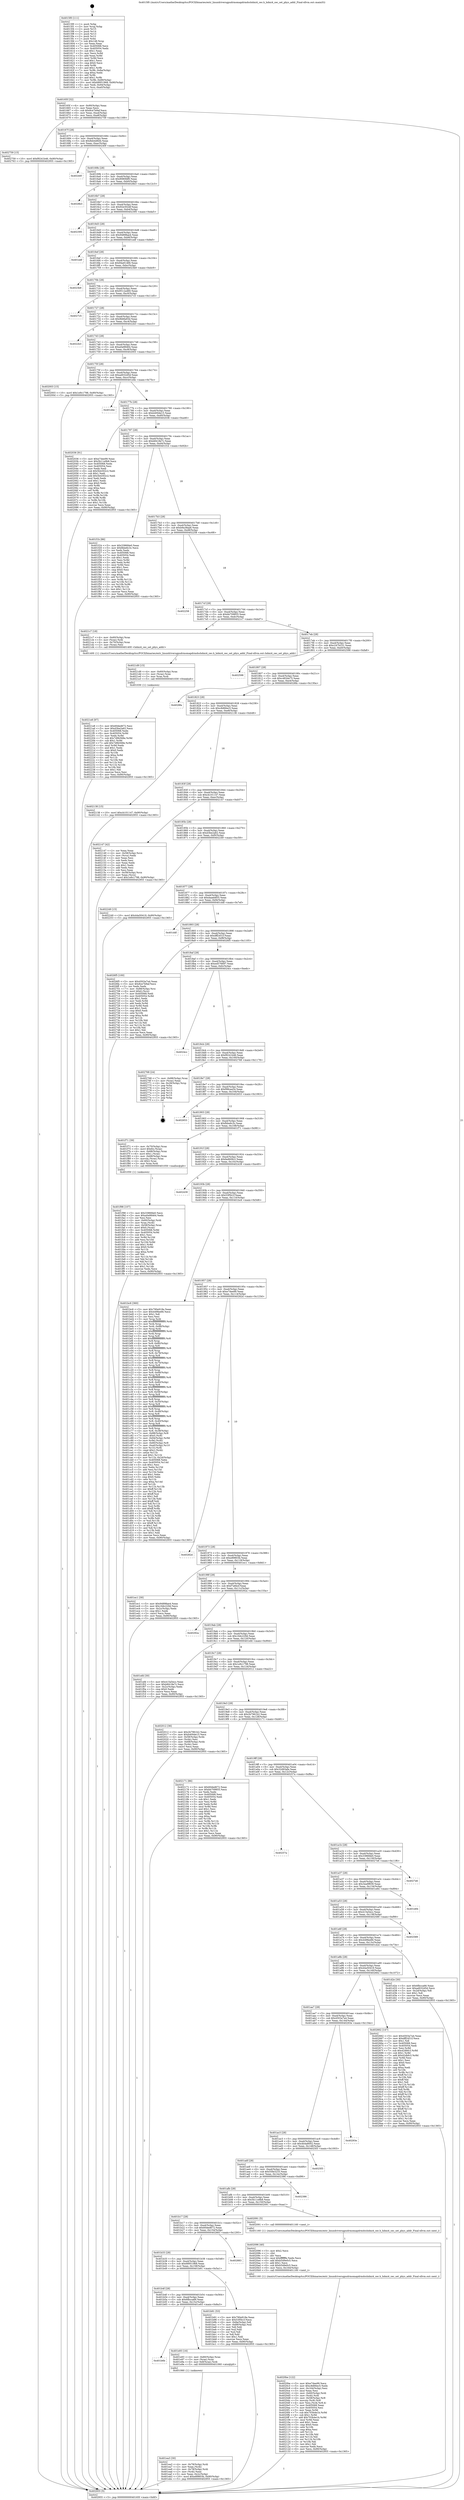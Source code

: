 digraph "0x4015f0" {
  label = "0x4015f0 (/mnt/c/Users/mathe/Desktop/tcc/POCII/binaries/extr_linuxdriversgpudrmomapdrmdsshdmi4_cec.h_hdmi4_cec_set_phys_addr_Final-ollvm.out::main(0))"
  labelloc = "t"
  node[shape=record]

  Entry [label="",width=0.3,height=0.3,shape=circle,fillcolor=black,style=filled]
  "0x40165f" [label="{
     0x40165f [32]\l
     | [instrs]\l
     &nbsp;&nbsp;0x40165f \<+6\>: mov -0x90(%rbp),%eax\l
     &nbsp;&nbsp;0x401665 \<+2\>: mov %eax,%ecx\l
     &nbsp;&nbsp;0x401667 \<+6\>: sub $0x8ce7b9af,%ecx\l
     &nbsp;&nbsp;0x40166d \<+6\>: mov %eax,-0xa4(%rbp)\l
     &nbsp;&nbsp;0x401673 \<+6\>: mov %ecx,-0xa8(%rbp)\l
     &nbsp;&nbsp;0x401679 \<+6\>: je 0000000000402759 \<main+0x1169\>\l
  }"]
  "0x402759" [label="{
     0x402759 [15]\l
     | [instrs]\l
     &nbsp;&nbsp;0x402759 \<+10\>: movl $0xf9241b46,-0x90(%rbp)\l
     &nbsp;&nbsp;0x402763 \<+5\>: jmp 0000000000402955 \<main+0x1365\>\l
  }"]
  "0x40167f" [label="{
     0x40167f [28]\l
     | [instrs]\l
     &nbsp;&nbsp;0x40167f \<+5\>: jmp 0000000000401684 \<main+0x94\>\l
     &nbsp;&nbsp;0x401684 \<+6\>: mov -0xa4(%rbp),%eax\l
     &nbsp;&nbsp;0x40168a \<+5\>: sub $0x8eb4d6d4,%eax\l
     &nbsp;&nbsp;0x40168f \<+6\>: mov %eax,-0xac(%rbp)\l
     &nbsp;&nbsp;0x401695 \<+6\>: je 000000000040240f \<main+0xe1f\>\l
  }"]
  Exit [label="",width=0.3,height=0.3,shape=circle,fillcolor=black,style=filled,peripheries=2]
  "0x40240f" [label="{
     0x40240f\l
  }", style=dashed]
  "0x40169b" [label="{
     0x40169b [28]\l
     | [instrs]\l
     &nbsp;&nbsp;0x40169b \<+5\>: jmp 00000000004016a0 \<main+0xb0\>\l
     &nbsp;&nbsp;0x4016a0 \<+6\>: mov -0xa4(%rbp),%eax\l
     &nbsp;&nbsp;0x4016a6 \<+5\>: sub $0x9080fdf0,%eax\l
     &nbsp;&nbsp;0x4016ab \<+6\>: mov %eax,-0xb0(%rbp)\l
     &nbsp;&nbsp;0x4016b1 \<+6\>: je 00000000004028b3 \<main+0x12c3\>\l
  }"]
  "0x4021e8" [label="{
     0x4021e8 [97]\l
     | [instrs]\l
     &nbsp;&nbsp;0x4021e8 \<+5\>: mov $0x60ded672,%esi\l
     &nbsp;&nbsp;0x4021ed \<+5\>: mov $0xd3be2a62,%ecx\l
     &nbsp;&nbsp;0x4021f2 \<+7\>: mov 0x405068,%edx\l
     &nbsp;&nbsp;0x4021f9 \<+8\>: mov 0x405054,%r8d\l
     &nbsp;&nbsp;0x402201 \<+3\>: mov %edx,%r9d\l
     &nbsp;&nbsp;0x402204 \<+7\>: sub $0x7d9b568e,%r9d\l
     &nbsp;&nbsp;0x40220b \<+4\>: sub $0x1,%r9d\l
     &nbsp;&nbsp;0x40220f \<+7\>: add $0x7d9b568e,%r9d\l
     &nbsp;&nbsp;0x402216 \<+4\>: imul %r9d,%edx\l
     &nbsp;&nbsp;0x40221a \<+3\>: and $0x1,%edx\l
     &nbsp;&nbsp;0x40221d \<+3\>: cmp $0x0,%edx\l
     &nbsp;&nbsp;0x402220 \<+4\>: sete %r10b\l
     &nbsp;&nbsp;0x402224 \<+4\>: cmp $0xa,%r8d\l
     &nbsp;&nbsp;0x402228 \<+4\>: setl %r11b\l
     &nbsp;&nbsp;0x40222c \<+3\>: mov %r10b,%bl\l
     &nbsp;&nbsp;0x40222f \<+3\>: and %r11b,%bl\l
     &nbsp;&nbsp;0x402232 \<+3\>: xor %r11b,%r10b\l
     &nbsp;&nbsp;0x402235 \<+3\>: or %r10b,%bl\l
     &nbsp;&nbsp;0x402238 \<+3\>: test $0x1,%bl\l
     &nbsp;&nbsp;0x40223b \<+3\>: cmovne %ecx,%esi\l
     &nbsp;&nbsp;0x40223e \<+6\>: mov %esi,-0x90(%rbp)\l
     &nbsp;&nbsp;0x402244 \<+5\>: jmp 0000000000402955 \<main+0x1365\>\l
  }"]
  "0x4028b3" [label="{
     0x4028b3\l
  }", style=dashed]
  "0x4016b7" [label="{
     0x4016b7 [28]\l
     | [instrs]\l
     &nbsp;&nbsp;0x4016b7 \<+5\>: jmp 00000000004016bc \<main+0xcc\>\l
     &nbsp;&nbsp;0x4016bc \<+6\>: mov -0xa4(%rbp),%eax\l
     &nbsp;&nbsp;0x4016c2 \<+5\>: sub $0x92e302df,%eax\l
     &nbsp;&nbsp;0x4016c7 \<+6\>: mov %eax,-0xb4(%rbp)\l
     &nbsp;&nbsp;0x4016cd \<+6\>: je 0000000000402395 \<main+0xda5\>\l
  }"]
  "0x4021d9" [label="{
     0x4021d9 [15]\l
     | [instrs]\l
     &nbsp;&nbsp;0x4021d9 \<+4\>: mov -0x60(%rbp),%rax\l
     &nbsp;&nbsp;0x4021dd \<+3\>: mov (%rax),%rax\l
     &nbsp;&nbsp;0x4021e0 \<+3\>: mov %rax,%rdi\l
     &nbsp;&nbsp;0x4021e3 \<+5\>: call 0000000000401030 \<free@plt\>\l
     | [calls]\l
     &nbsp;&nbsp;0x401030 \{1\} (unknown)\l
  }"]
  "0x402395" [label="{
     0x402395\l
  }", style=dashed]
  "0x4016d3" [label="{
     0x4016d3 [28]\l
     | [instrs]\l
     &nbsp;&nbsp;0x4016d3 \<+5\>: jmp 00000000004016d8 \<main+0xe8\>\l
     &nbsp;&nbsp;0x4016d8 \<+6\>: mov -0xa4(%rbp),%eax\l
     &nbsp;&nbsp;0x4016de \<+5\>: sub $0x94898ae4,%eax\l
     &nbsp;&nbsp;0x4016e3 \<+6\>: mov %eax,-0xb8(%rbp)\l
     &nbsp;&nbsp;0x4016e9 \<+6\>: je 0000000000401edf \<main+0x8ef\>\l
  }"]
  "0x4020be" [label="{
     0x4020be [122]\l
     | [instrs]\l
     &nbsp;&nbsp;0x4020be \<+5\>: mov $0xe7dee99,%ecx\l
     &nbsp;&nbsp;0x4020c3 \<+5\>: mov $0xc8d66ec5,%edx\l
     &nbsp;&nbsp;0x4020c8 \<+6\>: mov -0x164(%rbp),%esi\l
     &nbsp;&nbsp;0x4020ce \<+3\>: imul %eax,%esi\l
     &nbsp;&nbsp;0x4020d1 \<+4\>: mov -0x60(%rbp),%rdi\l
     &nbsp;&nbsp;0x4020d5 \<+3\>: mov (%rdi),%rdi\l
     &nbsp;&nbsp;0x4020d8 \<+4\>: mov -0x58(%rbp),%r8\l
     &nbsp;&nbsp;0x4020dc \<+3\>: movslq (%r8),%r8\l
     &nbsp;&nbsp;0x4020df \<+4\>: mov %esi,(%rdi,%r8,4)\l
     &nbsp;&nbsp;0x4020e3 \<+7\>: mov 0x405068,%eax\l
     &nbsp;&nbsp;0x4020ea \<+7\>: mov 0x405054,%esi\l
     &nbsp;&nbsp;0x4020f1 \<+3\>: mov %eax,%r9d\l
     &nbsp;&nbsp;0x4020f4 \<+7\>: sub $0x703b4e1b,%r9d\l
     &nbsp;&nbsp;0x4020fb \<+4\>: sub $0x1,%r9d\l
     &nbsp;&nbsp;0x4020ff \<+7\>: add $0x703b4e1b,%r9d\l
     &nbsp;&nbsp;0x402106 \<+4\>: imul %r9d,%eax\l
     &nbsp;&nbsp;0x40210a \<+3\>: and $0x1,%eax\l
     &nbsp;&nbsp;0x40210d \<+3\>: cmp $0x0,%eax\l
     &nbsp;&nbsp;0x402110 \<+4\>: sete %r10b\l
     &nbsp;&nbsp;0x402114 \<+3\>: cmp $0xa,%esi\l
     &nbsp;&nbsp;0x402117 \<+4\>: setl %r11b\l
     &nbsp;&nbsp;0x40211b \<+3\>: mov %r10b,%bl\l
     &nbsp;&nbsp;0x40211e \<+3\>: and %r11b,%bl\l
     &nbsp;&nbsp;0x402121 \<+3\>: xor %r11b,%r10b\l
     &nbsp;&nbsp;0x402124 \<+3\>: or %r10b,%bl\l
     &nbsp;&nbsp;0x402127 \<+3\>: test $0x1,%bl\l
     &nbsp;&nbsp;0x40212a \<+3\>: cmovne %edx,%ecx\l
     &nbsp;&nbsp;0x40212d \<+6\>: mov %ecx,-0x90(%rbp)\l
     &nbsp;&nbsp;0x402133 \<+5\>: jmp 0000000000402955 \<main+0x1365\>\l
  }"]
  "0x401edf" [label="{
     0x401edf\l
  }", style=dashed]
  "0x4016ef" [label="{
     0x4016ef [28]\l
     | [instrs]\l
     &nbsp;&nbsp;0x4016ef \<+5\>: jmp 00000000004016f4 \<main+0x104\>\l
     &nbsp;&nbsp;0x4016f4 \<+6\>: mov -0xa4(%rbp),%eax\l
     &nbsp;&nbsp;0x4016fa \<+5\>: sub $0x94a91466,%eax\l
     &nbsp;&nbsp;0x4016ff \<+6\>: mov %eax,-0xbc(%rbp)\l
     &nbsp;&nbsp;0x401705 \<+6\>: je 00000000004023b9 \<main+0xdc9\>\l
  }"]
  "0x402096" [label="{
     0x402096 [40]\l
     | [instrs]\l
     &nbsp;&nbsp;0x402096 \<+5\>: mov $0x2,%ecx\l
     &nbsp;&nbsp;0x40209b \<+1\>: cltd\l
     &nbsp;&nbsp;0x40209c \<+2\>: idiv %ecx\l
     &nbsp;&nbsp;0x40209e \<+6\>: imul $0xfffffffe,%edx,%ecx\l
     &nbsp;&nbsp;0x4020a4 \<+6\>: add $0xb549e0c5,%ecx\l
     &nbsp;&nbsp;0x4020aa \<+3\>: add $0x1,%ecx\l
     &nbsp;&nbsp;0x4020ad \<+6\>: sub $0xb549e0c5,%ecx\l
     &nbsp;&nbsp;0x4020b3 \<+6\>: mov %ecx,-0x164(%rbp)\l
     &nbsp;&nbsp;0x4020b9 \<+5\>: call 0000000000401160 \<next_i\>\l
     | [calls]\l
     &nbsp;&nbsp;0x401160 \{1\} (/mnt/c/Users/mathe/Desktop/tcc/POCII/binaries/extr_linuxdriversgpudrmomapdrmdsshdmi4_cec.h_hdmi4_cec_set_phys_addr_Final-ollvm.out::next_i)\l
  }"]
  "0x4023b9" [label="{
     0x4023b9\l
  }", style=dashed]
  "0x40170b" [label="{
     0x40170b [28]\l
     | [instrs]\l
     &nbsp;&nbsp;0x40170b \<+5\>: jmp 0000000000401710 \<main+0x120\>\l
     &nbsp;&nbsp;0x401710 \<+6\>: mov -0xa4(%rbp),%eax\l
     &nbsp;&nbsp;0x401716 \<+5\>: sub $0x9512a460,%eax\l
     &nbsp;&nbsp;0x40171b \<+6\>: mov %eax,-0xc0(%rbp)\l
     &nbsp;&nbsp;0x401721 \<+6\>: je 00000000004027c5 \<main+0x11d5\>\l
  }"]
  "0x401f98" [label="{
     0x401f98 [107]\l
     | [instrs]\l
     &nbsp;&nbsp;0x401f98 \<+5\>: mov $0x3386fde0,%ecx\l
     &nbsp;&nbsp;0x401f9d \<+5\>: mov $0xa0a98464,%edx\l
     &nbsp;&nbsp;0x401fa2 \<+2\>: xor %esi,%esi\l
     &nbsp;&nbsp;0x401fa4 \<+4\>: mov -0x60(%rbp),%rdi\l
     &nbsp;&nbsp;0x401fa8 \<+3\>: mov %rax,(%rdi)\l
     &nbsp;&nbsp;0x401fab \<+4\>: mov -0x58(%rbp),%rax\l
     &nbsp;&nbsp;0x401faf \<+6\>: movl $0x0,(%rax)\l
     &nbsp;&nbsp;0x401fb5 \<+8\>: mov 0x405068,%r8d\l
     &nbsp;&nbsp;0x401fbd \<+8\>: mov 0x405054,%r9d\l
     &nbsp;&nbsp;0x401fc5 \<+3\>: sub $0x1,%esi\l
     &nbsp;&nbsp;0x401fc8 \<+3\>: mov %r8d,%r10d\l
     &nbsp;&nbsp;0x401fcb \<+3\>: add %esi,%r10d\l
     &nbsp;&nbsp;0x401fce \<+4\>: imul %r10d,%r8d\l
     &nbsp;&nbsp;0x401fd2 \<+4\>: and $0x1,%r8d\l
     &nbsp;&nbsp;0x401fd6 \<+4\>: cmp $0x0,%r8d\l
     &nbsp;&nbsp;0x401fda \<+4\>: sete %r11b\l
     &nbsp;&nbsp;0x401fde \<+4\>: cmp $0xa,%r9d\l
     &nbsp;&nbsp;0x401fe2 \<+3\>: setl %bl\l
     &nbsp;&nbsp;0x401fe5 \<+3\>: mov %r11b,%r14b\l
     &nbsp;&nbsp;0x401fe8 \<+3\>: and %bl,%r14b\l
     &nbsp;&nbsp;0x401feb \<+3\>: xor %bl,%r11b\l
     &nbsp;&nbsp;0x401fee \<+3\>: or %r11b,%r14b\l
     &nbsp;&nbsp;0x401ff1 \<+4\>: test $0x1,%r14b\l
     &nbsp;&nbsp;0x401ff5 \<+3\>: cmovne %edx,%ecx\l
     &nbsp;&nbsp;0x401ff8 \<+6\>: mov %ecx,-0x90(%rbp)\l
     &nbsp;&nbsp;0x401ffe \<+5\>: jmp 0000000000402955 \<main+0x1365\>\l
  }"]
  "0x4027c5" [label="{
     0x4027c5\l
  }", style=dashed]
  "0x401727" [label="{
     0x401727 [28]\l
     | [instrs]\l
     &nbsp;&nbsp;0x401727 \<+5\>: jmp 000000000040172c \<main+0x13c\>\l
     &nbsp;&nbsp;0x40172c \<+6\>: mov -0xa4(%rbp),%eax\l
     &nbsp;&nbsp;0x401732 \<+5\>: sub $0x9b6fa93d,%eax\l
     &nbsp;&nbsp;0x401737 \<+6\>: mov %eax,-0xc4(%rbp)\l
     &nbsp;&nbsp;0x40173d \<+6\>: je 00000000004022b3 \<main+0xcc3\>\l
  }"]
  "0x401ea3" [label="{
     0x401ea3 [30]\l
     | [instrs]\l
     &nbsp;&nbsp;0x401ea3 \<+4\>: mov -0x78(%rbp),%rdi\l
     &nbsp;&nbsp;0x401ea7 \<+2\>: mov %eax,(%rdi)\l
     &nbsp;&nbsp;0x401ea9 \<+4\>: mov -0x78(%rbp),%rdi\l
     &nbsp;&nbsp;0x401ead \<+2\>: mov (%rdi),%eax\l
     &nbsp;&nbsp;0x401eaf \<+3\>: mov %eax,-0x2c(%rbp)\l
     &nbsp;&nbsp;0x401eb2 \<+10\>: movl $0xe89803b,-0x90(%rbp)\l
     &nbsp;&nbsp;0x401ebc \<+5\>: jmp 0000000000402955 \<main+0x1365\>\l
  }"]
  "0x4022b3" [label="{
     0x4022b3\l
  }", style=dashed]
  "0x401743" [label="{
     0x401743 [28]\l
     | [instrs]\l
     &nbsp;&nbsp;0x401743 \<+5\>: jmp 0000000000401748 \<main+0x158\>\l
     &nbsp;&nbsp;0x401748 \<+6\>: mov -0xa4(%rbp),%eax\l
     &nbsp;&nbsp;0x40174e \<+5\>: sub $0xa0a98464,%eax\l
     &nbsp;&nbsp;0x401753 \<+6\>: mov %eax,-0xc8(%rbp)\l
     &nbsp;&nbsp;0x401759 \<+6\>: je 0000000000402003 \<main+0xa13\>\l
  }"]
  "0x401b6b" [label="{
     0x401b6b\l
  }", style=dashed]
  "0x402003" [label="{
     0x402003 [15]\l
     | [instrs]\l
     &nbsp;&nbsp;0x402003 \<+10\>: movl $0x1e9c1798,-0x90(%rbp)\l
     &nbsp;&nbsp;0x40200d \<+5\>: jmp 0000000000402955 \<main+0x1365\>\l
  }"]
  "0x40175f" [label="{
     0x40175f [28]\l
     | [instrs]\l
     &nbsp;&nbsp;0x40175f \<+5\>: jmp 0000000000401764 \<main+0x174\>\l
     &nbsp;&nbsp;0x401764 \<+6\>: mov -0xa4(%rbp),%eax\l
     &nbsp;&nbsp;0x40176a \<+5\>: sub $0xad032d5d,%eax\l
     &nbsp;&nbsp;0x40176f \<+6\>: mov %eax,-0xcc(%rbp)\l
     &nbsp;&nbsp;0x401775 \<+6\>: je 0000000000401d4c \<main+0x75c\>\l
  }"]
  "0x401e93" [label="{
     0x401e93 [16]\l
     | [instrs]\l
     &nbsp;&nbsp;0x401e93 \<+4\>: mov -0x80(%rbp),%rax\l
     &nbsp;&nbsp;0x401e97 \<+3\>: mov (%rax),%rax\l
     &nbsp;&nbsp;0x401e9a \<+4\>: mov 0x8(%rax),%rdi\l
     &nbsp;&nbsp;0x401e9e \<+5\>: call 0000000000401060 \<atoi@plt\>\l
     | [calls]\l
     &nbsp;&nbsp;0x401060 \{1\} (unknown)\l
  }"]
  "0x401d4c" [label="{
     0x401d4c\l
  }", style=dashed]
  "0x40177b" [label="{
     0x40177b [28]\l
     | [instrs]\l
     &nbsp;&nbsp;0x40177b \<+5\>: jmp 0000000000401780 \<main+0x190\>\l
     &nbsp;&nbsp;0x401780 \<+6\>: mov -0xa4(%rbp),%eax\l
     &nbsp;&nbsp;0x401786 \<+5\>: sub $0xb400de15,%eax\l
     &nbsp;&nbsp;0x40178b \<+6\>: mov %eax,-0xd0(%rbp)\l
     &nbsp;&nbsp;0x401791 \<+6\>: je 0000000000402036 \<main+0xa46\>\l
  }"]
  "0x4015f0" [label="{
     0x4015f0 [111]\l
     | [instrs]\l
     &nbsp;&nbsp;0x4015f0 \<+1\>: push %rbp\l
     &nbsp;&nbsp;0x4015f1 \<+3\>: mov %rsp,%rbp\l
     &nbsp;&nbsp;0x4015f4 \<+2\>: push %r15\l
     &nbsp;&nbsp;0x4015f6 \<+2\>: push %r14\l
     &nbsp;&nbsp;0x4015f8 \<+2\>: push %r13\l
     &nbsp;&nbsp;0x4015fa \<+2\>: push %r12\l
     &nbsp;&nbsp;0x4015fc \<+1\>: push %rbx\l
     &nbsp;&nbsp;0x4015fd \<+7\>: sub $0x148,%rsp\l
     &nbsp;&nbsp;0x401604 \<+2\>: xor %eax,%eax\l
     &nbsp;&nbsp;0x401606 \<+7\>: mov 0x405068,%ecx\l
     &nbsp;&nbsp;0x40160d \<+7\>: mov 0x405054,%edx\l
     &nbsp;&nbsp;0x401614 \<+3\>: sub $0x1,%eax\l
     &nbsp;&nbsp;0x401617 \<+3\>: mov %ecx,%r8d\l
     &nbsp;&nbsp;0x40161a \<+3\>: add %eax,%r8d\l
     &nbsp;&nbsp;0x40161d \<+4\>: imul %r8d,%ecx\l
     &nbsp;&nbsp;0x401621 \<+3\>: and $0x1,%ecx\l
     &nbsp;&nbsp;0x401624 \<+3\>: cmp $0x0,%ecx\l
     &nbsp;&nbsp;0x401627 \<+4\>: sete %r9b\l
     &nbsp;&nbsp;0x40162b \<+4\>: and $0x1,%r9b\l
     &nbsp;&nbsp;0x40162f \<+7\>: mov %r9b,-0x8a(%rbp)\l
     &nbsp;&nbsp;0x401636 \<+3\>: cmp $0xa,%edx\l
     &nbsp;&nbsp;0x401639 \<+4\>: setl %r9b\l
     &nbsp;&nbsp;0x40163d \<+4\>: and $0x1,%r9b\l
     &nbsp;&nbsp;0x401641 \<+7\>: mov %r9b,-0x89(%rbp)\l
     &nbsp;&nbsp;0x401648 \<+10\>: movl $0x68951968,-0x90(%rbp)\l
     &nbsp;&nbsp;0x401652 \<+6\>: mov %edi,-0x94(%rbp)\l
     &nbsp;&nbsp;0x401658 \<+7\>: mov %rsi,-0xa0(%rbp)\l
  }"]
  "0x402036" [label="{
     0x402036 [91]\l
     | [instrs]\l
     &nbsp;&nbsp;0x402036 \<+5\>: mov $0xe7dee99,%eax\l
     &nbsp;&nbsp;0x40203b \<+5\>: mov $0x5b11e9b8,%ecx\l
     &nbsp;&nbsp;0x402040 \<+7\>: mov 0x405068,%edx\l
     &nbsp;&nbsp;0x402047 \<+7\>: mov 0x405054,%esi\l
     &nbsp;&nbsp;0x40204e \<+2\>: mov %edx,%edi\l
     &nbsp;&nbsp;0x402050 \<+6\>: sub $0x5b4302c2,%edi\l
     &nbsp;&nbsp;0x402056 \<+3\>: sub $0x1,%edi\l
     &nbsp;&nbsp;0x402059 \<+6\>: add $0x5b4302c2,%edi\l
     &nbsp;&nbsp;0x40205f \<+3\>: imul %edi,%edx\l
     &nbsp;&nbsp;0x402062 \<+3\>: and $0x1,%edx\l
     &nbsp;&nbsp;0x402065 \<+3\>: cmp $0x0,%edx\l
     &nbsp;&nbsp;0x402068 \<+4\>: sete %r8b\l
     &nbsp;&nbsp;0x40206c \<+3\>: cmp $0xa,%esi\l
     &nbsp;&nbsp;0x40206f \<+4\>: setl %r9b\l
     &nbsp;&nbsp;0x402073 \<+3\>: mov %r8b,%r10b\l
     &nbsp;&nbsp;0x402076 \<+3\>: and %r9b,%r10b\l
     &nbsp;&nbsp;0x402079 \<+3\>: xor %r9b,%r8b\l
     &nbsp;&nbsp;0x40207c \<+3\>: or %r8b,%r10b\l
     &nbsp;&nbsp;0x40207f \<+4\>: test $0x1,%r10b\l
     &nbsp;&nbsp;0x402083 \<+3\>: cmovne %ecx,%eax\l
     &nbsp;&nbsp;0x402086 \<+6\>: mov %eax,-0x90(%rbp)\l
     &nbsp;&nbsp;0x40208c \<+5\>: jmp 0000000000402955 \<main+0x1365\>\l
  }"]
  "0x401797" [label="{
     0x401797 [28]\l
     | [instrs]\l
     &nbsp;&nbsp;0x401797 \<+5\>: jmp 000000000040179c \<main+0x1ac\>\l
     &nbsp;&nbsp;0x40179c \<+6\>: mov -0xa4(%rbp),%eax\l
     &nbsp;&nbsp;0x4017a2 \<+5\>: sub $0xb8418e7c,%eax\l
     &nbsp;&nbsp;0x4017a7 \<+6\>: mov %eax,-0xd4(%rbp)\l
     &nbsp;&nbsp;0x4017ad \<+6\>: je 0000000000401f1b \<main+0x92b\>\l
  }"]
  "0x402955" [label="{
     0x402955 [5]\l
     | [instrs]\l
     &nbsp;&nbsp;0x402955 \<+5\>: jmp 000000000040165f \<main+0x6f\>\l
  }"]
  "0x401f1b" [label="{
     0x401f1b [86]\l
     | [instrs]\l
     &nbsp;&nbsp;0x401f1b \<+5\>: mov $0x3386fde0,%eax\l
     &nbsp;&nbsp;0x401f20 \<+5\>: mov $0xfbbe6c3c,%ecx\l
     &nbsp;&nbsp;0x401f25 \<+2\>: xor %edx,%edx\l
     &nbsp;&nbsp;0x401f27 \<+7\>: mov 0x405068,%esi\l
     &nbsp;&nbsp;0x401f2e \<+7\>: mov 0x405054,%edi\l
     &nbsp;&nbsp;0x401f35 \<+3\>: sub $0x1,%edx\l
     &nbsp;&nbsp;0x401f38 \<+3\>: mov %esi,%r8d\l
     &nbsp;&nbsp;0x401f3b \<+3\>: add %edx,%r8d\l
     &nbsp;&nbsp;0x401f3e \<+4\>: imul %r8d,%esi\l
     &nbsp;&nbsp;0x401f42 \<+3\>: and $0x1,%esi\l
     &nbsp;&nbsp;0x401f45 \<+3\>: cmp $0x0,%esi\l
     &nbsp;&nbsp;0x401f48 \<+4\>: sete %r9b\l
     &nbsp;&nbsp;0x401f4c \<+3\>: cmp $0xa,%edi\l
     &nbsp;&nbsp;0x401f4f \<+4\>: setl %r10b\l
     &nbsp;&nbsp;0x401f53 \<+3\>: mov %r9b,%r11b\l
     &nbsp;&nbsp;0x401f56 \<+3\>: and %r10b,%r11b\l
     &nbsp;&nbsp;0x401f59 \<+3\>: xor %r10b,%r9b\l
     &nbsp;&nbsp;0x401f5c \<+3\>: or %r9b,%r11b\l
     &nbsp;&nbsp;0x401f5f \<+4\>: test $0x1,%r11b\l
     &nbsp;&nbsp;0x401f63 \<+3\>: cmovne %ecx,%eax\l
     &nbsp;&nbsp;0x401f66 \<+6\>: mov %eax,-0x90(%rbp)\l
     &nbsp;&nbsp;0x401f6c \<+5\>: jmp 0000000000402955 \<main+0x1365\>\l
  }"]
  "0x4017b3" [label="{
     0x4017b3 [28]\l
     | [instrs]\l
     &nbsp;&nbsp;0x4017b3 \<+5\>: jmp 00000000004017b8 \<main+0x1c8\>\l
     &nbsp;&nbsp;0x4017b8 \<+6\>: mov -0xa4(%rbp),%eax\l
     &nbsp;&nbsp;0x4017be \<+5\>: sub $0xb9a38aa6,%eax\l
     &nbsp;&nbsp;0x4017c3 \<+6\>: mov %eax,-0xd8(%rbp)\l
     &nbsp;&nbsp;0x4017c9 \<+6\>: je 0000000000402258 \<main+0xc68\>\l
  }"]
  "0x401b4f" [label="{
     0x401b4f [28]\l
     | [instrs]\l
     &nbsp;&nbsp;0x401b4f \<+5\>: jmp 0000000000401b54 \<main+0x564\>\l
     &nbsp;&nbsp;0x401b54 \<+6\>: mov -0xa4(%rbp),%eax\l
     &nbsp;&nbsp;0x401b5a \<+5\>: sub $0x6fbcca66,%eax\l
     &nbsp;&nbsp;0x401b5f \<+6\>: mov %eax,-0x15c(%rbp)\l
     &nbsp;&nbsp;0x401b65 \<+6\>: je 0000000000401e93 \<main+0x8a3\>\l
  }"]
  "0x402258" [label="{
     0x402258\l
  }", style=dashed]
  "0x4017cf" [label="{
     0x4017cf [28]\l
     | [instrs]\l
     &nbsp;&nbsp;0x4017cf \<+5\>: jmp 00000000004017d4 \<main+0x1e4\>\l
     &nbsp;&nbsp;0x4017d4 \<+6\>: mov -0xa4(%rbp),%eax\l
     &nbsp;&nbsp;0x4017da \<+5\>: sub $0xbb709855,%eax\l
     &nbsp;&nbsp;0x4017df \<+6\>: mov %eax,-0xdc(%rbp)\l
     &nbsp;&nbsp;0x4017e5 \<+6\>: je 00000000004021c7 \<main+0xbd7\>\l
  }"]
  "0x401b91" [label="{
     0x401b91 [53]\l
     | [instrs]\l
     &nbsp;&nbsp;0x401b91 \<+5\>: mov $0x790e918e,%eax\l
     &nbsp;&nbsp;0x401b96 \<+5\>: mov $0x53f5b1f,%ecx\l
     &nbsp;&nbsp;0x401b9b \<+6\>: mov -0x8a(%rbp),%dl\l
     &nbsp;&nbsp;0x401ba1 \<+7\>: mov -0x89(%rbp),%sil\l
     &nbsp;&nbsp;0x401ba8 \<+3\>: mov %dl,%dil\l
     &nbsp;&nbsp;0x401bab \<+3\>: and %sil,%dil\l
     &nbsp;&nbsp;0x401bae \<+3\>: xor %sil,%dl\l
     &nbsp;&nbsp;0x401bb1 \<+3\>: or %dl,%dil\l
     &nbsp;&nbsp;0x401bb4 \<+4\>: test $0x1,%dil\l
     &nbsp;&nbsp;0x401bb8 \<+3\>: cmovne %ecx,%eax\l
     &nbsp;&nbsp;0x401bbb \<+6\>: mov %eax,-0x90(%rbp)\l
     &nbsp;&nbsp;0x401bc1 \<+5\>: jmp 0000000000402955 \<main+0x1365\>\l
  }"]
  "0x4021c7" [label="{
     0x4021c7 [18]\l
     | [instrs]\l
     &nbsp;&nbsp;0x4021c7 \<+4\>: mov -0x60(%rbp),%rax\l
     &nbsp;&nbsp;0x4021cb \<+3\>: mov (%rax),%rdi\l
     &nbsp;&nbsp;0x4021ce \<+4\>: mov -0x70(%rbp),%rax\l
     &nbsp;&nbsp;0x4021d2 \<+2\>: mov (%rax),%esi\l
     &nbsp;&nbsp;0x4021d4 \<+5\>: call 0000000000401400 \<hdmi4_cec_set_phys_addr\>\l
     | [calls]\l
     &nbsp;&nbsp;0x401400 \{1\} (/mnt/c/Users/mathe/Desktop/tcc/POCII/binaries/extr_linuxdriversgpudrmomapdrmdsshdmi4_cec.h_hdmi4_cec_set_phys_addr_Final-ollvm.out::hdmi4_cec_set_phys_addr)\l
  }"]
  "0x4017eb" [label="{
     0x4017eb [28]\l
     | [instrs]\l
     &nbsp;&nbsp;0x4017eb \<+5\>: jmp 00000000004017f0 \<main+0x200\>\l
     &nbsp;&nbsp;0x4017f0 \<+6\>: mov -0xa4(%rbp),%eax\l
     &nbsp;&nbsp;0x4017f6 \<+5\>: sub $0xc247b231,%eax\l
     &nbsp;&nbsp;0x4017fb \<+6\>: mov %eax,-0xe0(%rbp)\l
     &nbsp;&nbsp;0x401801 \<+6\>: je 0000000000402598 \<main+0xfa8\>\l
  }"]
  "0x401b33" [label="{
     0x401b33 [28]\l
     | [instrs]\l
     &nbsp;&nbsp;0x401b33 \<+5\>: jmp 0000000000401b38 \<main+0x548\>\l
     &nbsp;&nbsp;0x401b38 \<+6\>: mov -0xa4(%rbp),%eax\l
     &nbsp;&nbsp;0x401b3e \<+5\>: sub $0x68951968,%eax\l
     &nbsp;&nbsp;0x401b43 \<+6\>: mov %eax,-0x158(%rbp)\l
     &nbsp;&nbsp;0x401b49 \<+6\>: je 0000000000401b91 \<main+0x5a1\>\l
  }"]
  "0x402598" [label="{
     0x402598\l
  }", style=dashed]
  "0x401807" [label="{
     0x401807 [28]\l
     | [instrs]\l
     &nbsp;&nbsp;0x401807 \<+5\>: jmp 000000000040180c \<main+0x21c\>\l
     &nbsp;&nbsp;0x40180c \<+6\>: mov -0xa4(%rbp),%eax\l
     &nbsp;&nbsp;0x401812 \<+5\>: sub $0xc483da75,%eax\l
     &nbsp;&nbsp;0x401817 \<+6\>: mov %eax,-0xe4(%rbp)\l
     &nbsp;&nbsp;0x40181d \<+6\>: je 00000000004028fa \<main+0x130a\>\l
  }"]
  "0x402883" [label="{
     0x402883\l
  }", style=dashed]
  "0x4028fa" [label="{
     0x4028fa\l
  }", style=dashed]
  "0x401823" [label="{
     0x401823 [28]\l
     | [instrs]\l
     &nbsp;&nbsp;0x401823 \<+5\>: jmp 0000000000401828 \<main+0x238\>\l
     &nbsp;&nbsp;0x401828 \<+6\>: mov -0xa4(%rbp),%eax\l
     &nbsp;&nbsp;0x40182e \<+5\>: sub $0xc8d66ec5,%eax\l
     &nbsp;&nbsp;0x401833 \<+6\>: mov %eax,-0xe8(%rbp)\l
     &nbsp;&nbsp;0x401839 \<+6\>: je 0000000000402138 \<main+0xb48\>\l
  }"]
  "0x401b17" [label="{
     0x401b17 [28]\l
     | [instrs]\l
     &nbsp;&nbsp;0x401b17 \<+5\>: jmp 0000000000401b1c \<main+0x52c\>\l
     &nbsp;&nbsp;0x401b1c \<+6\>: mov -0xa4(%rbp),%eax\l
     &nbsp;&nbsp;0x401b22 \<+5\>: sub $0x60ded672,%eax\l
     &nbsp;&nbsp;0x401b27 \<+6\>: mov %eax,-0x154(%rbp)\l
     &nbsp;&nbsp;0x401b2d \<+6\>: je 0000000000402883 \<main+0x1293\>\l
  }"]
  "0x402138" [label="{
     0x402138 [15]\l
     | [instrs]\l
     &nbsp;&nbsp;0x402138 \<+10\>: movl $0xcb101147,-0x90(%rbp)\l
     &nbsp;&nbsp;0x402142 \<+5\>: jmp 0000000000402955 \<main+0x1365\>\l
  }"]
  "0x40183f" [label="{
     0x40183f [28]\l
     | [instrs]\l
     &nbsp;&nbsp;0x40183f \<+5\>: jmp 0000000000401844 \<main+0x254\>\l
     &nbsp;&nbsp;0x401844 \<+6\>: mov -0xa4(%rbp),%eax\l
     &nbsp;&nbsp;0x40184a \<+5\>: sub $0xcb101147,%eax\l
     &nbsp;&nbsp;0x40184f \<+6\>: mov %eax,-0xec(%rbp)\l
     &nbsp;&nbsp;0x401855 \<+6\>: je 0000000000402147 \<main+0xb57\>\l
  }"]
  "0x402091" [label="{
     0x402091 [5]\l
     | [instrs]\l
     &nbsp;&nbsp;0x402091 \<+5\>: call 0000000000401160 \<next_i\>\l
     | [calls]\l
     &nbsp;&nbsp;0x401160 \{1\} (/mnt/c/Users/mathe/Desktop/tcc/POCII/binaries/extr_linuxdriversgpudrmomapdrmdsshdmi4_cec.h_hdmi4_cec_set_phys_addr_Final-ollvm.out::next_i)\l
  }"]
  "0x402147" [label="{
     0x402147 [42]\l
     | [instrs]\l
     &nbsp;&nbsp;0x402147 \<+2\>: xor %eax,%eax\l
     &nbsp;&nbsp;0x402149 \<+4\>: mov -0x58(%rbp),%rcx\l
     &nbsp;&nbsp;0x40214d \<+2\>: mov (%rcx),%edx\l
     &nbsp;&nbsp;0x40214f \<+2\>: mov %eax,%esi\l
     &nbsp;&nbsp;0x402151 \<+2\>: sub %edx,%esi\l
     &nbsp;&nbsp;0x402153 \<+2\>: mov %eax,%edx\l
     &nbsp;&nbsp;0x402155 \<+3\>: sub $0x1,%edx\l
     &nbsp;&nbsp;0x402158 \<+2\>: add %edx,%esi\l
     &nbsp;&nbsp;0x40215a \<+2\>: sub %esi,%eax\l
     &nbsp;&nbsp;0x40215c \<+4\>: mov -0x58(%rbp),%rcx\l
     &nbsp;&nbsp;0x402160 \<+2\>: mov %eax,(%rcx)\l
     &nbsp;&nbsp;0x402162 \<+10\>: movl $0x1e9c1798,-0x90(%rbp)\l
     &nbsp;&nbsp;0x40216c \<+5\>: jmp 0000000000402955 \<main+0x1365\>\l
  }"]
  "0x40185b" [label="{
     0x40185b [28]\l
     | [instrs]\l
     &nbsp;&nbsp;0x40185b \<+5\>: jmp 0000000000401860 \<main+0x270\>\l
     &nbsp;&nbsp;0x401860 \<+6\>: mov -0xa4(%rbp),%eax\l
     &nbsp;&nbsp;0x401866 \<+5\>: sub $0xd3be2a62,%eax\l
     &nbsp;&nbsp;0x40186b \<+6\>: mov %eax,-0xf0(%rbp)\l
     &nbsp;&nbsp;0x401871 \<+6\>: je 0000000000402249 \<main+0xc59\>\l
  }"]
  "0x401afb" [label="{
     0x401afb [28]\l
     | [instrs]\l
     &nbsp;&nbsp;0x401afb \<+5\>: jmp 0000000000401b00 \<main+0x510\>\l
     &nbsp;&nbsp;0x401b00 \<+6\>: mov -0xa4(%rbp),%eax\l
     &nbsp;&nbsp;0x401b06 \<+5\>: sub $0x5b11e9b8,%eax\l
     &nbsp;&nbsp;0x401b0b \<+6\>: mov %eax,-0x150(%rbp)\l
     &nbsp;&nbsp;0x401b11 \<+6\>: je 0000000000402091 \<main+0xaa1\>\l
  }"]
  "0x402249" [label="{
     0x402249 [15]\l
     | [instrs]\l
     &nbsp;&nbsp;0x402249 \<+10\>: movl $0x44a50419,-0x90(%rbp)\l
     &nbsp;&nbsp;0x402253 \<+5\>: jmp 0000000000402955 \<main+0x1365\>\l
  }"]
  "0x401877" [label="{
     0x401877 [28]\l
     | [instrs]\l
     &nbsp;&nbsp;0x401877 \<+5\>: jmp 000000000040187c \<main+0x28c\>\l
     &nbsp;&nbsp;0x40187c \<+6\>: mov -0xa4(%rbp),%eax\l
     &nbsp;&nbsp;0x401882 \<+5\>: sub $0xdaaeb855,%eax\l
     &nbsp;&nbsp;0x401887 \<+6\>: mov %eax,-0xf4(%rbp)\l
     &nbsp;&nbsp;0x40188d \<+6\>: je 0000000000401ddf \<main+0x7ef\>\l
  }"]
  "0x402386" [label="{
     0x402386\l
  }", style=dashed]
  "0x401ddf" [label="{
     0x401ddf\l
  }", style=dashed]
  "0x401893" [label="{
     0x401893 [28]\l
     | [instrs]\l
     &nbsp;&nbsp;0x401893 \<+5\>: jmp 0000000000401898 \<main+0x2a8\>\l
     &nbsp;&nbsp;0x401898 \<+6\>: mov -0xa4(%rbp),%eax\l
     &nbsp;&nbsp;0x40189e \<+5\>: sub $0xdff2451f,%eax\l
     &nbsp;&nbsp;0x4018a3 \<+6\>: mov %eax,-0xf8(%rbp)\l
     &nbsp;&nbsp;0x4018a9 \<+6\>: je 00000000004026f5 \<main+0x1105\>\l
  }"]
  "0x401adf" [label="{
     0x401adf [28]\l
     | [instrs]\l
     &nbsp;&nbsp;0x401adf \<+5\>: jmp 0000000000401ae4 \<main+0x4f4\>\l
     &nbsp;&nbsp;0x401ae4 \<+6\>: mov -0xa4(%rbp),%eax\l
     &nbsp;&nbsp;0x401aea \<+5\>: sub $0x55fe3233,%eax\l
     &nbsp;&nbsp;0x401aef \<+6\>: mov %eax,-0x14c(%rbp)\l
     &nbsp;&nbsp;0x401af5 \<+6\>: je 0000000000402386 \<main+0xd96\>\l
  }"]
  "0x4026f5" [label="{
     0x4026f5 [100]\l
     | [instrs]\l
     &nbsp;&nbsp;0x4026f5 \<+5\>: mov $0x4503a7a4,%eax\l
     &nbsp;&nbsp;0x4026fa \<+5\>: mov $0x8ce7b9af,%ecx\l
     &nbsp;&nbsp;0x4026ff \<+2\>: xor %edx,%edx\l
     &nbsp;&nbsp;0x402701 \<+7\>: mov -0x88(%rbp),%rsi\l
     &nbsp;&nbsp;0x402708 \<+6\>: movl $0x0,(%rsi)\l
     &nbsp;&nbsp;0x40270e \<+7\>: mov 0x405068,%edi\l
     &nbsp;&nbsp;0x402715 \<+8\>: mov 0x405054,%r8d\l
     &nbsp;&nbsp;0x40271d \<+3\>: sub $0x1,%edx\l
     &nbsp;&nbsp;0x402720 \<+3\>: mov %edi,%r9d\l
     &nbsp;&nbsp;0x402723 \<+3\>: add %edx,%r9d\l
     &nbsp;&nbsp;0x402726 \<+4\>: imul %r9d,%edi\l
     &nbsp;&nbsp;0x40272a \<+3\>: and $0x1,%edi\l
     &nbsp;&nbsp;0x40272d \<+3\>: cmp $0x0,%edi\l
     &nbsp;&nbsp;0x402730 \<+4\>: sete %r10b\l
     &nbsp;&nbsp;0x402734 \<+4\>: cmp $0xa,%r8d\l
     &nbsp;&nbsp;0x402738 \<+4\>: setl %r11b\l
     &nbsp;&nbsp;0x40273c \<+3\>: mov %r10b,%bl\l
     &nbsp;&nbsp;0x40273f \<+3\>: and %r11b,%bl\l
     &nbsp;&nbsp;0x402742 \<+3\>: xor %r11b,%r10b\l
     &nbsp;&nbsp;0x402745 \<+3\>: or %r10b,%bl\l
     &nbsp;&nbsp;0x402748 \<+3\>: test $0x1,%bl\l
     &nbsp;&nbsp;0x40274b \<+3\>: cmovne %ecx,%eax\l
     &nbsp;&nbsp;0x40274e \<+6\>: mov %eax,-0x90(%rbp)\l
     &nbsp;&nbsp;0x402754 \<+5\>: jmp 0000000000402955 \<main+0x1365\>\l
  }"]
  "0x4018af" [label="{
     0x4018af [28]\l
     | [instrs]\l
     &nbsp;&nbsp;0x4018af \<+5\>: jmp 00000000004018b4 \<main+0x2c4\>\l
     &nbsp;&nbsp;0x4018b4 \<+6\>: mov -0xa4(%rbp),%eax\l
     &nbsp;&nbsp;0x4018ba \<+5\>: sub $0xed576697,%eax\l
     &nbsp;&nbsp;0x4018bf \<+6\>: mov %eax,-0xfc(%rbp)\l
     &nbsp;&nbsp;0x4018c5 \<+6\>: je 00000000004024cc \<main+0xedc\>\l
  }"]
  "0x4025f3" [label="{
     0x4025f3\l
  }", style=dashed]
  "0x4024cc" [label="{
     0x4024cc\l
  }", style=dashed]
  "0x4018cb" [label="{
     0x4018cb [28]\l
     | [instrs]\l
     &nbsp;&nbsp;0x4018cb \<+5\>: jmp 00000000004018d0 \<main+0x2e0\>\l
     &nbsp;&nbsp;0x4018d0 \<+6\>: mov -0xa4(%rbp),%eax\l
     &nbsp;&nbsp;0x4018d6 \<+5\>: sub $0xf9241b46,%eax\l
     &nbsp;&nbsp;0x4018db \<+6\>: mov %eax,-0x100(%rbp)\l
     &nbsp;&nbsp;0x4018e1 \<+6\>: je 0000000000402768 \<main+0x1178\>\l
  }"]
  "0x401ac3" [label="{
     0x401ac3 [28]\l
     | [instrs]\l
     &nbsp;&nbsp;0x401ac3 \<+5\>: jmp 0000000000401ac8 \<main+0x4d8\>\l
     &nbsp;&nbsp;0x401ac8 \<+6\>: mov -0xa4(%rbp),%eax\l
     &nbsp;&nbsp;0x401ace \<+5\>: sub $0x4b4a8002,%eax\l
     &nbsp;&nbsp;0x401ad3 \<+6\>: mov %eax,-0x148(%rbp)\l
     &nbsp;&nbsp;0x401ad9 \<+6\>: je 00000000004025f3 \<main+0x1003\>\l
  }"]
  "0x402768" [label="{
     0x402768 [24]\l
     | [instrs]\l
     &nbsp;&nbsp;0x402768 \<+7\>: mov -0x88(%rbp),%rax\l
     &nbsp;&nbsp;0x40276f \<+2\>: mov (%rax),%eax\l
     &nbsp;&nbsp;0x402771 \<+4\>: lea -0x28(%rbp),%rsp\l
     &nbsp;&nbsp;0x402775 \<+1\>: pop %rbx\l
     &nbsp;&nbsp;0x402776 \<+2\>: pop %r12\l
     &nbsp;&nbsp;0x402778 \<+2\>: pop %r13\l
     &nbsp;&nbsp;0x40277a \<+2\>: pop %r14\l
     &nbsp;&nbsp;0x40277c \<+2\>: pop %r15\l
     &nbsp;&nbsp;0x40277e \<+1\>: pop %rbp\l
     &nbsp;&nbsp;0x40277f \<+1\>: ret\l
  }"]
  "0x4018e7" [label="{
     0x4018e7 [28]\l
     | [instrs]\l
     &nbsp;&nbsp;0x4018e7 \<+5\>: jmp 00000000004018ec \<main+0x2fc\>\l
     &nbsp;&nbsp;0x4018ec \<+6\>: mov -0xa4(%rbp),%eax\l
     &nbsp;&nbsp;0x4018f2 \<+5\>: sub $0xf98cea54,%eax\l
     &nbsp;&nbsp;0x4018f7 \<+6\>: mov %eax,-0x104(%rbp)\l
     &nbsp;&nbsp;0x4018fd \<+6\>: je 0000000000402653 \<main+0x1063\>\l
  }"]
  "0x40293e" [label="{
     0x40293e\l
  }", style=dashed]
  "0x402653" [label="{
     0x402653\l
  }", style=dashed]
  "0x401903" [label="{
     0x401903 [28]\l
     | [instrs]\l
     &nbsp;&nbsp;0x401903 \<+5\>: jmp 0000000000401908 \<main+0x318\>\l
     &nbsp;&nbsp;0x401908 \<+6\>: mov -0xa4(%rbp),%eax\l
     &nbsp;&nbsp;0x40190e \<+5\>: sub $0xfbbe6c3c,%eax\l
     &nbsp;&nbsp;0x401913 \<+6\>: mov %eax,-0x108(%rbp)\l
     &nbsp;&nbsp;0x401919 \<+6\>: je 0000000000401f71 \<main+0x981\>\l
  }"]
  "0x401aa7" [label="{
     0x401aa7 [28]\l
     | [instrs]\l
     &nbsp;&nbsp;0x401aa7 \<+5\>: jmp 0000000000401aac \<main+0x4bc\>\l
     &nbsp;&nbsp;0x401aac \<+6\>: mov -0xa4(%rbp),%eax\l
     &nbsp;&nbsp;0x401ab2 \<+5\>: sub $0x4503a7a4,%eax\l
     &nbsp;&nbsp;0x401ab7 \<+6\>: mov %eax,-0x144(%rbp)\l
     &nbsp;&nbsp;0x401abd \<+6\>: je 000000000040293e \<main+0x134e\>\l
  }"]
  "0x401f71" [label="{
     0x401f71 [39]\l
     | [instrs]\l
     &nbsp;&nbsp;0x401f71 \<+4\>: mov -0x70(%rbp),%rax\l
     &nbsp;&nbsp;0x401f75 \<+6\>: movl $0x64,(%rax)\l
     &nbsp;&nbsp;0x401f7b \<+4\>: mov -0x68(%rbp),%rax\l
     &nbsp;&nbsp;0x401f7f \<+6\>: movl $0x1,(%rax)\l
     &nbsp;&nbsp;0x401f85 \<+4\>: mov -0x68(%rbp),%rax\l
     &nbsp;&nbsp;0x401f89 \<+3\>: movslq (%rax),%rax\l
     &nbsp;&nbsp;0x401f8c \<+4\>: shl $0x2,%rax\l
     &nbsp;&nbsp;0x401f90 \<+3\>: mov %rax,%rdi\l
     &nbsp;&nbsp;0x401f93 \<+5\>: call 0000000000401050 \<malloc@plt\>\l
     | [calls]\l
     &nbsp;&nbsp;0x401050 \{1\} (unknown)\l
  }"]
  "0x40191f" [label="{
     0x40191f [28]\l
     | [instrs]\l
     &nbsp;&nbsp;0x40191f \<+5\>: jmp 0000000000401924 \<main+0x334\>\l
     &nbsp;&nbsp;0x401924 \<+6\>: mov -0xa4(%rbp),%eax\l
     &nbsp;&nbsp;0x40192a \<+5\>: sub $0xfed609c2,%eax\l
     &nbsp;&nbsp;0x40192f \<+6\>: mov %eax,-0x10c(%rbp)\l
     &nbsp;&nbsp;0x401935 \<+6\>: je 0000000000402439 \<main+0xe49\>\l
  }"]
  "0x402662" [label="{
     0x402662 [147]\l
     | [instrs]\l
     &nbsp;&nbsp;0x402662 \<+5\>: mov $0x4503a7a4,%eax\l
     &nbsp;&nbsp;0x402667 \<+5\>: mov $0xdff2451f,%ecx\l
     &nbsp;&nbsp;0x40266c \<+2\>: mov $0x1,%dl\l
     &nbsp;&nbsp;0x40266e \<+7\>: mov 0x405068,%esi\l
     &nbsp;&nbsp;0x402675 \<+7\>: mov 0x405054,%edi\l
     &nbsp;&nbsp;0x40267c \<+3\>: mov %esi,%r8d\l
     &nbsp;&nbsp;0x40267f \<+7\>: sub $0x42dbfc3,%r8d\l
     &nbsp;&nbsp;0x402686 \<+4\>: sub $0x1,%r8d\l
     &nbsp;&nbsp;0x40268a \<+7\>: add $0x42dbfc3,%r8d\l
     &nbsp;&nbsp;0x402691 \<+4\>: imul %r8d,%esi\l
     &nbsp;&nbsp;0x402695 \<+3\>: and $0x1,%esi\l
     &nbsp;&nbsp;0x402698 \<+3\>: cmp $0x0,%esi\l
     &nbsp;&nbsp;0x40269b \<+4\>: sete %r9b\l
     &nbsp;&nbsp;0x40269f \<+3\>: cmp $0xa,%edi\l
     &nbsp;&nbsp;0x4026a2 \<+4\>: setl %r10b\l
     &nbsp;&nbsp;0x4026a6 \<+3\>: mov %r9b,%r11b\l
     &nbsp;&nbsp;0x4026a9 \<+4\>: xor $0xff,%r11b\l
     &nbsp;&nbsp;0x4026ad \<+3\>: mov %r10b,%bl\l
     &nbsp;&nbsp;0x4026b0 \<+3\>: xor $0xff,%bl\l
     &nbsp;&nbsp;0x4026b3 \<+3\>: xor $0x1,%dl\l
     &nbsp;&nbsp;0x4026b6 \<+3\>: mov %r11b,%r14b\l
     &nbsp;&nbsp;0x4026b9 \<+4\>: and $0xff,%r14b\l
     &nbsp;&nbsp;0x4026bd \<+3\>: and %dl,%r9b\l
     &nbsp;&nbsp;0x4026c0 \<+3\>: mov %bl,%r15b\l
     &nbsp;&nbsp;0x4026c3 \<+4\>: and $0xff,%r15b\l
     &nbsp;&nbsp;0x4026c7 \<+3\>: and %dl,%r10b\l
     &nbsp;&nbsp;0x4026ca \<+3\>: or %r9b,%r14b\l
     &nbsp;&nbsp;0x4026cd \<+3\>: or %r10b,%r15b\l
     &nbsp;&nbsp;0x4026d0 \<+3\>: xor %r15b,%r14b\l
     &nbsp;&nbsp;0x4026d3 \<+3\>: or %bl,%r11b\l
     &nbsp;&nbsp;0x4026d6 \<+4\>: xor $0xff,%r11b\l
     &nbsp;&nbsp;0x4026da \<+3\>: or $0x1,%dl\l
     &nbsp;&nbsp;0x4026dd \<+3\>: and %dl,%r11b\l
     &nbsp;&nbsp;0x4026e0 \<+3\>: or %r11b,%r14b\l
     &nbsp;&nbsp;0x4026e3 \<+4\>: test $0x1,%r14b\l
     &nbsp;&nbsp;0x4026e7 \<+3\>: cmovne %ecx,%eax\l
     &nbsp;&nbsp;0x4026ea \<+6\>: mov %eax,-0x90(%rbp)\l
     &nbsp;&nbsp;0x4026f0 \<+5\>: jmp 0000000000402955 \<main+0x1365\>\l
  }"]
  "0x402439" [label="{
     0x402439\l
  }", style=dashed]
  "0x40193b" [label="{
     0x40193b [28]\l
     | [instrs]\l
     &nbsp;&nbsp;0x40193b \<+5\>: jmp 0000000000401940 \<main+0x350\>\l
     &nbsp;&nbsp;0x401940 \<+6\>: mov -0xa4(%rbp),%eax\l
     &nbsp;&nbsp;0x401946 \<+5\>: sub $0x53f5b1f,%eax\l
     &nbsp;&nbsp;0x40194b \<+6\>: mov %eax,-0x110(%rbp)\l
     &nbsp;&nbsp;0x401951 \<+6\>: je 0000000000401bc6 \<main+0x5d6\>\l
  }"]
  "0x401a8b" [label="{
     0x401a8b [28]\l
     | [instrs]\l
     &nbsp;&nbsp;0x401a8b \<+5\>: jmp 0000000000401a90 \<main+0x4a0\>\l
     &nbsp;&nbsp;0x401a90 \<+6\>: mov -0xa4(%rbp),%eax\l
     &nbsp;&nbsp;0x401a96 \<+5\>: sub $0x44a50419,%eax\l
     &nbsp;&nbsp;0x401a9b \<+6\>: mov %eax,-0x140(%rbp)\l
     &nbsp;&nbsp;0x401aa1 \<+6\>: je 0000000000402662 \<main+0x1072\>\l
  }"]
  "0x401bc6" [label="{
     0x401bc6 [360]\l
     | [instrs]\l
     &nbsp;&nbsp;0x401bc6 \<+5\>: mov $0x790e918e,%eax\l
     &nbsp;&nbsp;0x401bcb \<+5\>: mov $0x449fee66,%ecx\l
     &nbsp;&nbsp;0x401bd0 \<+2\>: mov $0x1,%dl\l
     &nbsp;&nbsp;0x401bd2 \<+2\>: xor %esi,%esi\l
     &nbsp;&nbsp;0x401bd4 \<+3\>: mov %rsp,%rdi\l
     &nbsp;&nbsp;0x401bd7 \<+4\>: add $0xfffffffffffffff0,%rdi\l
     &nbsp;&nbsp;0x401bdb \<+3\>: mov %rdi,%rsp\l
     &nbsp;&nbsp;0x401bde \<+7\>: mov %rdi,-0x88(%rbp)\l
     &nbsp;&nbsp;0x401be5 \<+3\>: mov %rsp,%rdi\l
     &nbsp;&nbsp;0x401be8 \<+4\>: add $0xfffffffffffffff0,%rdi\l
     &nbsp;&nbsp;0x401bec \<+3\>: mov %rdi,%rsp\l
     &nbsp;&nbsp;0x401bef \<+3\>: mov %rsp,%r8\l
     &nbsp;&nbsp;0x401bf2 \<+4\>: add $0xfffffffffffffff0,%r8\l
     &nbsp;&nbsp;0x401bf6 \<+3\>: mov %r8,%rsp\l
     &nbsp;&nbsp;0x401bf9 \<+4\>: mov %r8,-0x80(%rbp)\l
     &nbsp;&nbsp;0x401bfd \<+3\>: mov %rsp,%r8\l
     &nbsp;&nbsp;0x401c00 \<+4\>: add $0xfffffffffffffff0,%r8\l
     &nbsp;&nbsp;0x401c04 \<+3\>: mov %r8,%rsp\l
     &nbsp;&nbsp;0x401c07 \<+4\>: mov %r8,-0x78(%rbp)\l
     &nbsp;&nbsp;0x401c0b \<+3\>: mov %rsp,%r8\l
     &nbsp;&nbsp;0x401c0e \<+4\>: add $0xfffffffffffffff0,%r8\l
     &nbsp;&nbsp;0x401c12 \<+3\>: mov %r8,%rsp\l
     &nbsp;&nbsp;0x401c15 \<+4\>: mov %r8,-0x70(%rbp)\l
     &nbsp;&nbsp;0x401c19 \<+3\>: mov %rsp,%r8\l
     &nbsp;&nbsp;0x401c1c \<+4\>: add $0xfffffffffffffff0,%r8\l
     &nbsp;&nbsp;0x401c20 \<+3\>: mov %r8,%rsp\l
     &nbsp;&nbsp;0x401c23 \<+4\>: mov %r8,-0x68(%rbp)\l
     &nbsp;&nbsp;0x401c27 \<+3\>: mov %rsp,%r8\l
     &nbsp;&nbsp;0x401c2a \<+4\>: add $0xfffffffffffffff0,%r8\l
     &nbsp;&nbsp;0x401c2e \<+3\>: mov %r8,%rsp\l
     &nbsp;&nbsp;0x401c31 \<+4\>: mov %r8,-0x60(%rbp)\l
     &nbsp;&nbsp;0x401c35 \<+3\>: mov %rsp,%r8\l
     &nbsp;&nbsp;0x401c38 \<+4\>: add $0xfffffffffffffff0,%r8\l
     &nbsp;&nbsp;0x401c3c \<+3\>: mov %r8,%rsp\l
     &nbsp;&nbsp;0x401c3f \<+4\>: mov %r8,-0x58(%rbp)\l
     &nbsp;&nbsp;0x401c43 \<+3\>: mov %rsp,%r8\l
     &nbsp;&nbsp;0x401c46 \<+4\>: add $0xfffffffffffffff0,%r8\l
     &nbsp;&nbsp;0x401c4a \<+3\>: mov %r8,%rsp\l
     &nbsp;&nbsp;0x401c4d \<+4\>: mov %r8,-0x50(%rbp)\l
     &nbsp;&nbsp;0x401c51 \<+3\>: mov %rsp,%r8\l
     &nbsp;&nbsp;0x401c54 \<+4\>: add $0xfffffffffffffff0,%r8\l
     &nbsp;&nbsp;0x401c58 \<+3\>: mov %r8,%rsp\l
     &nbsp;&nbsp;0x401c5b \<+4\>: mov %r8,-0x48(%rbp)\l
     &nbsp;&nbsp;0x401c5f \<+3\>: mov %rsp,%r8\l
     &nbsp;&nbsp;0x401c62 \<+4\>: add $0xfffffffffffffff0,%r8\l
     &nbsp;&nbsp;0x401c66 \<+3\>: mov %r8,%rsp\l
     &nbsp;&nbsp;0x401c69 \<+4\>: mov %r8,-0x40(%rbp)\l
     &nbsp;&nbsp;0x401c6d \<+3\>: mov %rsp,%r8\l
     &nbsp;&nbsp;0x401c70 \<+4\>: add $0xfffffffffffffff0,%r8\l
     &nbsp;&nbsp;0x401c74 \<+3\>: mov %r8,%rsp\l
     &nbsp;&nbsp;0x401c77 \<+4\>: mov %r8,-0x38(%rbp)\l
     &nbsp;&nbsp;0x401c7b \<+7\>: mov -0x88(%rbp),%r8\l
     &nbsp;&nbsp;0x401c82 \<+7\>: movl $0x0,(%r8)\l
     &nbsp;&nbsp;0x401c89 \<+7\>: mov -0x94(%rbp),%r9d\l
     &nbsp;&nbsp;0x401c90 \<+3\>: mov %r9d,(%rdi)\l
     &nbsp;&nbsp;0x401c93 \<+4\>: mov -0x80(%rbp),%r8\l
     &nbsp;&nbsp;0x401c97 \<+7\>: mov -0xa0(%rbp),%r10\l
     &nbsp;&nbsp;0x401c9e \<+3\>: mov %r10,(%r8)\l
     &nbsp;&nbsp;0x401ca1 \<+3\>: cmpl $0x2,(%rdi)\l
     &nbsp;&nbsp;0x401ca4 \<+4\>: setne %r11b\l
     &nbsp;&nbsp;0x401ca8 \<+4\>: and $0x1,%r11b\l
     &nbsp;&nbsp;0x401cac \<+4\>: mov %r11b,-0x2d(%rbp)\l
     &nbsp;&nbsp;0x401cb0 \<+7\>: mov 0x405068,%ebx\l
     &nbsp;&nbsp;0x401cb7 \<+8\>: mov 0x405054,%r14d\l
     &nbsp;&nbsp;0x401cbf \<+3\>: sub $0x1,%esi\l
     &nbsp;&nbsp;0x401cc2 \<+3\>: mov %ebx,%r15d\l
     &nbsp;&nbsp;0x401cc5 \<+3\>: add %esi,%r15d\l
     &nbsp;&nbsp;0x401cc8 \<+4\>: imul %r15d,%ebx\l
     &nbsp;&nbsp;0x401ccc \<+3\>: and $0x1,%ebx\l
     &nbsp;&nbsp;0x401ccf \<+3\>: cmp $0x0,%ebx\l
     &nbsp;&nbsp;0x401cd2 \<+4\>: sete %r11b\l
     &nbsp;&nbsp;0x401cd6 \<+4\>: cmp $0xa,%r14d\l
     &nbsp;&nbsp;0x401cda \<+4\>: setl %r12b\l
     &nbsp;&nbsp;0x401cde \<+3\>: mov %r11b,%r13b\l
     &nbsp;&nbsp;0x401ce1 \<+4\>: xor $0xff,%r13b\l
     &nbsp;&nbsp;0x401ce5 \<+3\>: mov %r12b,%sil\l
     &nbsp;&nbsp;0x401ce8 \<+4\>: xor $0xff,%sil\l
     &nbsp;&nbsp;0x401cec \<+3\>: xor $0x1,%dl\l
     &nbsp;&nbsp;0x401cef \<+3\>: mov %r13b,%dil\l
     &nbsp;&nbsp;0x401cf2 \<+4\>: and $0xff,%dil\l
     &nbsp;&nbsp;0x401cf6 \<+3\>: and %dl,%r11b\l
     &nbsp;&nbsp;0x401cf9 \<+3\>: mov %sil,%r8b\l
     &nbsp;&nbsp;0x401cfc \<+4\>: and $0xff,%r8b\l
     &nbsp;&nbsp;0x401d00 \<+3\>: and %dl,%r12b\l
     &nbsp;&nbsp;0x401d03 \<+3\>: or %r11b,%dil\l
     &nbsp;&nbsp;0x401d06 \<+3\>: or %r12b,%r8b\l
     &nbsp;&nbsp;0x401d09 \<+3\>: xor %r8b,%dil\l
     &nbsp;&nbsp;0x401d0c \<+3\>: or %sil,%r13b\l
     &nbsp;&nbsp;0x401d0f \<+4\>: xor $0xff,%r13b\l
     &nbsp;&nbsp;0x401d13 \<+3\>: or $0x1,%dl\l
     &nbsp;&nbsp;0x401d16 \<+3\>: and %dl,%r13b\l
     &nbsp;&nbsp;0x401d19 \<+3\>: or %r13b,%dil\l
     &nbsp;&nbsp;0x401d1c \<+4\>: test $0x1,%dil\l
     &nbsp;&nbsp;0x401d20 \<+3\>: cmovne %ecx,%eax\l
     &nbsp;&nbsp;0x401d23 \<+6\>: mov %eax,-0x90(%rbp)\l
     &nbsp;&nbsp;0x401d29 \<+5\>: jmp 0000000000402955 \<main+0x1365\>\l
  }"]
  "0x401957" [label="{
     0x401957 [28]\l
     | [instrs]\l
     &nbsp;&nbsp;0x401957 \<+5\>: jmp 000000000040195c \<main+0x36c\>\l
     &nbsp;&nbsp;0x40195c \<+6\>: mov -0xa4(%rbp),%eax\l
     &nbsp;&nbsp;0x401962 \<+5\>: sub $0xe7dee99,%eax\l
     &nbsp;&nbsp;0x401967 \<+6\>: mov %eax,-0x114(%rbp)\l
     &nbsp;&nbsp;0x40196d \<+6\>: je 000000000040282d \<main+0x123d\>\l
  }"]
  "0x401d2e" [label="{
     0x401d2e [30]\l
     | [instrs]\l
     &nbsp;&nbsp;0x401d2e \<+5\>: mov $0x6fbcca66,%eax\l
     &nbsp;&nbsp;0x401d33 \<+5\>: mov $0xad032d5d,%ecx\l
     &nbsp;&nbsp;0x401d38 \<+3\>: mov -0x2d(%rbp),%dl\l
     &nbsp;&nbsp;0x401d3b \<+3\>: test $0x1,%dl\l
     &nbsp;&nbsp;0x401d3e \<+3\>: cmovne %ecx,%eax\l
     &nbsp;&nbsp;0x401d41 \<+6\>: mov %eax,-0x90(%rbp)\l
     &nbsp;&nbsp;0x401d47 \<+5\>: jmp 0000000000402955 \<main+0x1365\>\l
  }"]
  "0x40282d" [label="{
     0x40282d\l
  }", style=dashed]
  "0x401973" [label="{
     0x401973 [28]\l
     | [instrs]\l
     &nbsp;&nbsp;0x401973 \<+5\>: jmp 0000000000401978 \<main+0x388\>\l
     &nbsp;&nbsp;0x401978 \<+6\>: mov -0xa4(%rbp),%eax\l
     &nbsp;&nbsp;0x40197e \<+5\>: sub $0xe89803b,%eax\l
     &nbsp;&nbsp;0x401983 \<+6\>: mov %eax,-0x118(%rbp)\l
     &nbsp;&nbsp;0x401989 \<+6\>: je 0000000000401ec1 \<main+0x8d1\>\l
  }"]
  "0x401a6f" [label="{
     0x401a6f [28]\l
     | [instrs]\l
     &nbsp;&nbsp;0x401a6f \<+5\>: jmp 0000000000401a74 \<main+0x484\>\l
     &nbsp;&nbsp;0x401a74 \<+6\>: mov -0xa4(%rbp),%eax\l
     &nbsp;&nbsp;0x401a7a \<+5\>: sub $0x449fee66,%eax\l
     &nbsp;&nbsp;0x401a7f \<+6\>: mov %eax,-0x13c(%rbp)\l
     &nbsp;&nbsp;0x401a85 \<+6\>: je 0000000000401d2e \<main+0x73e\>\l
  }"]
  "0x401ec1" [label="{
     0x401ec1 [30]\l
     | [instrs]\l
     &nbsp;&nbsp;0x401ec1 \<+5\>: mov $0x94898ae4,%eax\l
     &nbsp;&nbsp;0x401ec6 \<+5\>: mov $0x16dc229d,%ecx\l
     &nbsp;&nbsp;0x401ecb \<+3\>: mov -0x2c(%rbp),%edx\l
     &nbsp;&nbsp;0x401ece \<+3\>: cmp $0x1,%edx\l
     &nbsp;&nbsp;0x401ed1 \<+3\>: cmovl %ecx,%eax\l
     &nbsp;&nbsp;0x401ed4 \<+6\>: mov %eax,-0x90(%rbp)\l
     &nbsp;&nbsp;0x401eda \<+5\>: jmp 0000000000402955 \<main+0x1365\>\l
  }"]
  "0x40198f" [label="{
     0x40198f [28]\l
     | [instrs]\l
     &nbsp;&nbsp;0x40198f \<+5\>: jmp 0000000000401994 \<main+0x3a4\>\l
     &nbsp;&nbsp;0x401994 \<+6\>: mov -0xa4(%rbp),%eax\l
     &nbsp;&nbsp;0x40199a \<+5\>: sub $0xf7a6bcf,%eax\l
     &nbsp;&nbsp;0x40199f \<+6\>: mov %eax,-0x11c(%rbp)\l
     &nbsp;&nbsp;0x4019a5 \<+6\>: je 000000000040292a \<main+0x133a\>\l
  }"]
  "0x402589" [label="{
     0x402589\l
  }", style=dashed]
  "0x40292a" [label="{
     0x40292a\l
  }", style=dashed]
  "0x4019ab" [label="{
     0x4019ab [28]\l
     | [instrs]\l
     &nbsp;&nbsp;0x4019ab \<+5\>: jmp 00000000004019b0 \<main+0x3c0\>\l
     &nbsp;&nbsp;0x4019b0 \<+6\>: mov -0xa4(%rbp),%eax\l
     &nbsp;&nbsp;0x4019b6 \<+5\>: sub $0x16dc229d,%eax\l
     &nbsp;&nbsp;0x4019bb \<+6\>: mov %eax,-0x120(%rbp)\l
     &nbsp;&nbsp;0x4019c1 \<+6\>: je 0000000000401efd \<main+0x90d\>\l
  }"]
  "0x401a53" [label="{
     0x401a53 [28]\l
     | [instrs]\l
     &nbsp;&nbsp;0x401a53 \<+5\>: jmp 0000000000401a58 \<main+0x468\>\l
     &nbsp;&nbsp;0x401a58 \<+6\>: mov -0xa4(%rbp),%eax\l
     &nbsp;&nbsp;0x401a5e \<+5\>: sub $0x415a5ecc,%eax\l
     &nbsp;&nbsp;0x401a63 \<+6\>: mov %eax,-0x138(%rbp)\l
     &nbsp;&nbsp;0x401a69 \<+6\>: je 0000000000402589 \<main+0xf99\>\l
  }"]
  "0x401efd" [label="{
     0x401efd [30]\l
     | [instrs]\l
     &nbsp;&nbsp;0x401efd \<+5\>: mov $0x415a5ecc,%eax\l
     &nbsp;&nbsp;0x401f02 \<+5\>: mov $0xb8418e7c,%ecx\l
     &nbsp;&nbsp;0x401f07 \<+3\>: mov -0x2c(%rbp),%edx\l
     &nbsp;&nbsp;0x401f0a \<+3\>: cmp $0x0,%edx\l
     &nbsp;&nbsp;0x401f0d \<+3\>: cmove %ecx,%eax\l
     &nbsp;&nbsp;0x401f10 \<+6\>: mov %eax,-0x90(%rbp)\l
     &nbsp;&nbsp;0x401f16 \<+5\>: jmp 0000000000402955 \<main+0x1365\>\l
  }"]
  "0x4019c7" [label="{
     0x4019c7 [28]\l
     | [instrs]\l
     &nbsp;&nbsp;0x4019c7 \<+5\>: jmp 00000000004019cc \<main+0x3dc\>\l
     &nbsp;&nbsp;0x4019cc \<+6\>: mov -0xa4(%rbp),%eax\l
     &nbsp;&nbsp;0x4019d2 \<+5\>: sub $0x1e9c1798,%eax\l
     &nbsp;&nbsp;0x4019d7 \<+6\>: mov %eax,-0x124(%rbp)\l
     &nbsp;&nbsp;0x4019dd \<+6\>: je 0000000000402012 \<main+0xa22\>\l
  }"]
  "0x401e84" [label="{
     0x401e84\l
  }", style=dashed]
  "0x402012" [label="{
     0x402012 [36]\l
     | [instrs]\l
     &nbsp;&nbsp;0x402012 \<+5\>: mov $0x2b7961b2,%eax\l
     &nbsp;&nbsp;0x402017 \<+5\>: mov $0xb400de15,%ecx\l
     &nbsp;&nbsp;0x40201c \<+4\>: mov -0x58(%rbp),%rdx\l
     &nbsp;&nbsp;0x402020 \<+2\>: mov (%rdx),%esi\l
     &nbsp;&nbsp;0x402022 \<+4\>: mov -0x68(%rbp),%rdx\l
     &nbsp;&nbsp;0x402026 \<+2\>: cmp (%rdx),%esi\l
     &nbsp;&nbsp;0x402028 \<+3\>: cmovl %ecx,%eax\l
     &nbsp;&nbsp;0x40202b \<+6\>: mov %eax,-0x90(%rbp)\l
     &nbsp;&nbsp;0x402031 \<+5\>: jmp 0000000000402955 \<main+0x1365\>\l
  }"]
  "0x4019e3" [label="{
     0x4019e3 [28]\l
     | [instrs]\l
     &nbsp;&nbsp;0x4019e3 \<+5\>: jmp 00000000004019e8 \<main+0x3f8\>\l
     &nbsp;&nbsp;0x4019e8 \<+6\>: mov -0xa4(%rbp),%eax\l
     &nbsp;&nbsp;0x4019ee \<+5\>: sub $0x2b7961b2,%eax\l
     &nbsp;&nbsp;0x4019f3 \<+6\>: mov %eax,-0x128(%rbp)\l
     &nbsp;&nbsp;0x4019f9 \<+6\>: je 0000000000402171 \<main+0xb81\>\l
  }"]
  "0x401a37" [label="{
     0x401a37 [28]\l
     | [instrs]\l
     &nbsp;&nbsp;0x401a37 \<+5\>: jmp 0000000000401a3c \<main+0x44c\>\l
     &nbsp;&nbsp;0x401a3c \<+6\>: mov -0xa4(%rbp),%eax\l
     &nbsp;&nbsp;0x401a42 \<+5\>: sub $0x3ea9f839,%eax\l
     &nbsp;&nbsp;0x401a47 \<+6\>: mov %eax,-0x134(%rbp)\l
     &nbsp;&nbsp;0x401a4d \<+6\>: je 0000000000401e84 \<main+0x894\>\l
  }"]
  "0x402171" [label="{
     0x402171 [86]\l
     | [instrs]\l
     &nbsp;&nbsp;0x402171 \<+5\>: mov $0x60ded672,%eax\l
     &nbsp;&nbsp;0x402176 \<+5\>: mov $0xbb709855,%ecx\l
     &nbsp;&nbsp;0x40217b \<+2\>: xor %edx,%edx\l
     &nbsp;&nbsp;0x40217d \<+7\>: mov 0x405068,%esi\l
     &nbsp;&nbsp;0x402184 \<+7\>: mov 0x405054,%edi\l
     &nbsp;&nbsp;0x40218b \<+3\>: sub $0x1,%edx\l
     &nbsp;&nbsp;0x40218e \<+3\>: mov %esi,%r8d\l
     &nbsp;&nbsp;0x402191 \<+3\>: add %edx,%r8d\l
     &nbsp;&nbsp;0x402194 \<+4\>: imul %r8d,%esi\l
     &nbsp;&nbsp;0x402198 \<+3\>: and $0x1,%esi\l
     &nbsp;&nbsp;0x40219b \<+3\>: cmp $0x0,%esi\l
     &nbsp;&nbsp;0x40219e \<+4\>: sete %r9b\l
     &nbsp;&nbsp;0x4021a2 \<+3\>: cmp $0xa,%edi\l
     &nbsp;&nbsp;0x4021a5 \<+4\>: setl %r10b\l
     &nbsp;&nbsp;0x4021a9 \<+3\>: mov %r9b,%r11b\l
     &nbsp;&nbsp;0x4021ac \<+3\>: and %r10b,%r11b\l
     &nbsp;&nbsp;0x4021af \<+3\>: xor %r10b,%r9b\l
     &nbsp;&nbsp;0x4021b2 \<+3\>: or %r9b,%r11b\l
     &nbsp;&nbsp;0x4021b5 \<+4\>: test $0x1,%r11b\l
     &nbsp;&nbsp;0x4021b9 \<+3\>: cmovne %ecx,%eax\l
     &nbsp;&nbsp;0x4021bc \<+6\>: mov %eax,-0x90(%rbp)\l
     &nbsp;&nbsp;0x4021c2 \<+5\>: jmp 0000000000402955 \<main+0x1365\>\l
  }"]
  "0x4019ff" [label="{
     0x4019ff [28]\l
     | [instrs]\l
     &nbsp;&nbsp;0x4019ff \<+5\>: jmp 0000000000401a04 \<main+0x414\>\l
     &nbsp;&nbsp;0x401a04 \<+6\>: mov -0xa4(%rbp),%eax\l
     &nbsp;&nbsp;0x401a0a \<+5\>: sub $0x32d93afa,%eax\l
     &nbsp;&nbsp;0x401a0f \<+6\>: mov %eax,-0x12c(%rbp)\l
     &nbsp;&nbsp;0x401a15 \<+6\>: je 000000000040257a \<main+0xf8a\>\l
  }"]
  "0x4027e6" [label="{
     0x4027e6\l
  }", style=dashed]
  "0x40257a" [label="{
     0x40257a\l
  }", style=dashed]
  "0x401a1b" [label="{
     0x401a1b [28]\l
     | [instrs]\l
     &nbsp;&nbsp;0x401a1b \<+5\>: jmp 0000000000401a20 \<main+0x430\>\l
     &nbsp;&nbsp;0x401a20 \<+6\>: mov -0xa4(%rbp),%eax\l
     &nbsp;&nbsp;0x401a26 \<+5\>: sub $0x3386fde0,%eax\l
     &nbsp;&nbsp;0x401a2b \<+6\>: mov %eax,-0x130(%rbp)\l
     &nbsp;&nbsp;0x401a31 \<+6\>: je 00000000004027e6 \<main+0x11f6\>\l
  }"]
  Entry -> "0x4015f0" [label=" 1"]
  "0x40165f" -> "0x402759" [label=" 1"]
  "0x40165f" -> "0x40167f" [label=" 21"]
  "0x402768" -> Exit [label=" 1"]
  "0x40167f" -> "0x40240f" [label=" 0"]
  "0x40167f" -> "0x40169b" [label=" 21"]
  "0x402759" -> "0x402955" [label=" 1"]
  "0x40169b" -> "0x4028b3" [label=" 0"]
  "0x40169b" -> "0x4016b7" [label=" 21"]
  "0x4026f5" -> "0x402955" [label=" 1"]
  "0x4016b7" -> "0x402395" [label=" 0"]
  "0x4016b7" -> "0x4016d3" [label=" 21"]
  "0x402662" -> "0x402955" [label=" 1"]
  "0x4016d3" -> "0x401edf" [label=" 0"]
  "0x4016d3" -> "0x4016ef" [label=" 21"]
  "0x402249" -> "0x402955" [label=" 1"]
  "0x4016ef" -> "0x4023b9" [label=" 0"]
  "0x4016ef" -> "0x40170b" [label=" 21"]
  "0x4021e8" -> "0x402955" [label=" 1"]
  "0x40170b" -> "0x4027c5" [label=" 0"]
  "0x40170b" -> "0x401727" [label=" 21"]
  "0x4021d9" -> "0x4021e8" [label=" 1"]
  "0x401727" -> "0x4022b3" [label=" 0"]
  "0x401727" -> "0x401743" [label=" 21"]
  "0x4021c7" -> "0x4021d9" [label=" 1"]
  "0x401743" -> "0x402003" [label=" 1"]
  "0x401743" -> "0x40175f" [label=" 20"]
  "0x402171" -> "0x402955" [label=" 1"]
  "0x40175f" -> "0x401d4c" [label=" 0"]
  "0x40175f" -> "0x40177b" [label=" 20"]
  "0x402147" -> "0x402955" [label=" 1"]
  "0x40177b" -> "0x402036" [label=" 1"]
  "0x40177b" -> "0x401797" [label=" 19"]
  "0x402096" -> "0x4020be" [label=" 1"]
  "0x401797" -> "0x401f1b" [label=" 1"]
  "0x401797" -> "0x4017b3" [label=" 18"]
  "0x402091" -> "0x402096" [label=" 1"]
  "0x4017b3" -> "0x402258" [label=" 0"]
  "0x4017b3" -> "0x4017cf" [label=" 18"]
  "0x402036" -> "0x402955" [label=" 1"]
  "0x4017cf" -> "0x4021c7" [label=" 1"]
  "0x4017cf" -> "0x4017eb" [label=" 17"]
  "0x402012" -> "0x402955" [label=" 2"]
  "0x4017eb" -> "0x402598" [label=" 0"]
  "0x4017eb" -> "0x401807" [label=" 17"]
  "0x401f98" -> "0x402955" [label=" 1"]
  "0x401807" -> "0x4028fa" [label=" 0"]
  "0x401807" -> "0x401823" [label=" 17"]
  "0x401f71" -> "0x401f98" [label=" 1"]
  "0x401823" -> "0x402138" [label=" 1"]
  "0x401823" -> "0x40183f" [label=" 16"]
  "0x401efd" -> "0x402955" [label=" 1"]
  "0x40183f" -> "0x402147" [label=" 1"]
  "0x40183f" -> "0x40185b" [label=" 15"]
  "0x401ec1" -> "0x402955" [label=" 1"]
  "0x40185b" -> "0x402249" [label=" 1"]
  "0x40185b" -> "0x401877" [label=" 14"]
  "0x401e93" -> "0x401ea3" [label=" 1"]
  "0x401877" -> "0x401ddf" [label=" 0"]
  "0x401877" -> "0x401893" [label=" 14"]
  "0x401b4f" -> "0x401b6b" [label=" 0"]
  "0x401893" -> "0x4026f5" [label=" 1"]
  "0x401893" -> "0x4018af" [label=" 13"]
  "0x402138" -> "0x402955" [label=" 1"]
  "0x4018af" -> "0x4024cc" [label=" 0"]
  "0x4018af" -> "0x4018cb" [label=" 13"]
  "0x401d2e" -> "0x402955" [label=" 1"]
  "0x4018cb" -> "0x402768" [label=" 1"]
  "0x4018cb" -> "0x4018e7" [label=" 12"]
  "0x4020be" -> "0x402955" [label=" 1"]
  "0x4018e7" -> "0x402653" [label=" 0"]
  "0x4018e7" -> "0x401903" [label=" 12"]
  "0x402955" -> "0x40165f" [label=" 21"]
  "0x401903" -> "0x401f71" [label=" 1"]
  "0x401903" -> "0x40191f" [label=" 11"]
  "0x401b91" -> "0x402955" [label=" 1"]
  "0x40191f" -> "0x402439" [label=" 0"]
  "0x40191f" -> "0x40193b" [label=" 11"]
  "0x401b33" -> "0x401b4f" [label=" 1"]
  "0x40193b" -> "0x401bc6" [label=" 1"]
  "0x40193b" -> "0x401957" [label=" 10"]
  "0x402003" -> "0x402955" [label=" 1"]
  "0x401957" -> "0x40282d" [label=" 0"]
  "0x401957" -> "0x401973" [label=" 10"]
  "0x401b17" -> "0x401b33" [label=" 2"]
  "0x401973" -> "0x401ec1" [label=" 1"]
  "0x401973" -> "0x40198f" [label=" 9"]
  "0x401f1b" -> "0x402955" [label=" 1"]
  "0x40198f" -> "0x40292a" [label=" 0"]
  "0x40198f" -> "0x4019ab" [label=" 9"]
  "0x401afb" -> "0x401b17" [label=" 2"]
  "0x4019ab" -> "0x401efd" [label=" 1"]
  "0x4019ab" -> "0x4019c7" [label=" 8"]
  "0x401ea3" -> "0x402955" [label=" 1"]
  "0x4019c7" -> "0x402012" [label=" 2"]
  "0x4019c7" -> "0x4019e3" [label=" 6"]
  "0x401adf" -> "0x401afb" [label=" 3"]
  "0x4019e3" -> "0x402171" [label=" 1"]
  "0x4019e3" -> "0x4019ff" [label=" 5"]
  "0x401b4f" -> "0x401e93" [label=" 1"]
  "0x4019ff" -> "0x40257a" [label=" 0"]
  "0x4019ff" -> "0x401a1b" [label=" 5"]
  "0x401ac3" -> "0x401adf" [label=" 3"]
  "0x401a1b" -> "0x4027e6" [label=" 0"]
  "0x401a1b" -> "0x401a37" [label=" 5"]
  "0x401adf" -> "0x402386" [label=" 0"]
  "0x401a37" -> "0x401e84" [label=" 0"]
  "0x401a37" -> "0x401a53" [label=" 5"]
  "0x401afb" -> "0x402091" [label=" 1"]
  "0x401a53" -> "0x402589" [label=" 0"]
  "0x401a53" -> "0x401a6f" [label=" 5"]
  "0x401b17" -> "0x402883" [label=" 0"]
  "0x401a6f" -> "0x401d2e" [label=" 1"]
  "0x401a6f" -> "0x401a8b" [label=" 4"]
  "0x401b33" -> "0x401b91" [label=" 1"]
  "0x401a8b" -> "0x402662" [label=" 1"]
  "0x401a8b" -> "0x401aa7" [label=" 3"]
  "0x4015f0" -> "0x40165f" [label=" 1"]
  "0x401aa7" -> "0x40293e" [label=" 0"]
  "0x401aa7" -> "0x401ac3" [label=" 3"]
  "0x401bc6" -> "0x402955" [label=" 1"]
  "0x401ac3" -> "0x4025f3" [label=" 0"]
}
